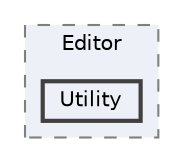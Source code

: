digraph "external/spine-runtimes/spine-unity/Assets/Spine/Editor/spine-unity/Editor/Utility"
{
 // LATEX_PDF_SIZE
  bgcolor="transparent";
  edge [fontname=Helvetica,fontsize=10,labelfontname=Helvetica,labelfontsize=10];
  node [fontname=Helvetica,fontsize=10,shape=box,height=0.2,width=0.4];
  compound=true
  subgraph clusterdir_b60443c2e6a0f80981895f45b59bc9fc {
    graph [ bgcolor="#edf0f7", pencolor="grey50", label="Editor", fontname=Helvetica,fontsize=10 style="filled,dashed", URL="dir_b60443c2e6a0f80981895f45b59bc9fc.html",tooltip=""]
  dir_dc8d4f36ce4760e27511fd93537f0473 [label="Utility", fillcolor="#edf0f7", color="grey25", style="filled,bold", URL="dir_dc8d4f36ce4760e27511fd93537f0473.html",tooltip=""];
  }
}
